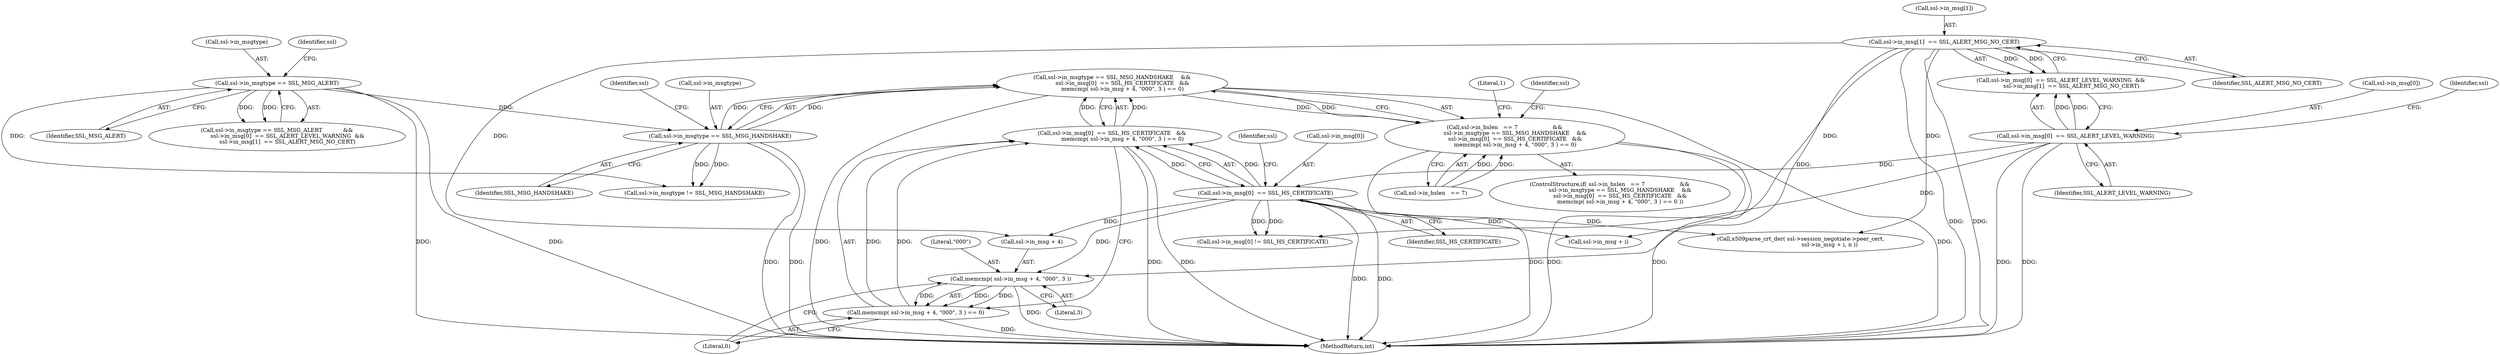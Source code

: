 digraph "0_polarssl_1922a4e6aade7b1d685af19d4d9339ddb5c02859@API" {
"1000237" [label="(Call,ssl->in_msgtype == SSL_MSG_HANDSHAKE    &&\n            ssl->in_msg[0]  == SSL_HS_CERTIFICATE   &&\n            memcmp( ssl->in_msg + 4, \"\0\0\0\", 3 ) == 0)"];
"1000238" [label="(Call,ssl->in_msgtype == SSL_MSG_HANDSHAKE)"];
"1000177" [label="(Call,ssl->in_msgtype == SSL_MSG_ALERT)"];
"1000243" [label="(Call,ssl->in_msg[0]  == SSL_HS_CERTIFICATE   &&\n            memcmp( ssl->in_msg + 4, \"\0\0\0\", 3 ) == 0)"];
"1000244" [label="(Call,ssl->in_msg[0]  == SSL_HS_CERTIFICATE)"];
"1000183" [label="(Call,ssl->in_msg[0]  == SSL_ALERT_LEVEL_WARNING)"];
"1000251" [label="(Call,memcmp( ssl->in_msg + 4, \"\0\0\0\", 3 ) == 0)"];
"1000252" [label="(Call,memcmp( ssl->in_msg + 4, \"\0\0\0\", 3 ))"];
"1000190" [label="(Call,ssl->in_msg[1]  == SSL_ALERT_MSG_NO_CERT)"];
"1000231" [label="(Call,ssl->in_hslen   == 7                    &&\n            ssl->in_msgtype == SSL_MSG_HANDSHAKE    &&\n            ssl->in_msg[0]  == SSL_HS_CERTIFICATE   &&\n            memcmp( ssl->in_msg + 4, \"\0\0\0\", 3 ) == 0)"];
"1000189" [label="(Identifier,SSL_ALERT_LEVEL_WARNING)"];
"1000184" [label="(Call,ssl->in_msg[0])"];
"1000247" [label="(Identifier,ssl)"];
"1000244" [label="(Call,ssl->in_msg[0]  == SSL_HS_CERTIFICATE)"];
"1000182" [label="(Call,ssl->in_msg[0]  == SSL_ALERT_LEVEL_WARNING  &&\n            ssl->in_msg[1]  == SSL_ALERT_MSG_NO_CERT)"];
"1000243" [label="(Call,ssl->in_msg[0]  == SSL_HS_CERTIFICATE   &&\n            memcmp( ssl->in_msg + 4, \"\0\0\0\", 3 ) == 0)"];
"1000242" [label="(Identifier,SSL_MSG_HANDSHAKE)"];
"1000237" [label="(Call,ssl->in_msgtype == SSL_MSG_HANDSHAKE    &&\n            ssl->in_msg[0]  == SSL_HS_CERTIFICATE   &&\n            memcmp( ssl->in_msg + 4, \"\0\0\0\", 3 ) == 0)"];
"1000232" [label="(Call,ssl->in_hslen   == 7)"];
"1000251" [label="(Call,memcmp( ssl->in_msg + 4, \"\0\0\0\", 3 ) == 0)"];
"1000295" [label="(Call,ssl->in_msg[0] != SSL_HS_CERTIFICATE)"];
"1000554" [label="(MethodReturn,int)"];
"1000196" [label="(Identifier,SSL_ALERT_MSG_NO_CERT)"];
"1000253" [label="(Call,ssl->in_msg + 4)"];
"1000284" [label="(Identifier,ssl)"];
"1000178" [label="(Call,ssl->in_msgtype)"];
"1000258" [label="(Literal,\"\0\0\0\")"];
"1000255" [label="(Identifier,ssl)"];
"1000193" [label="(Identifier,ssl)"];
"1000230" [label="(ControlStructure,if( ssl->in_hslen   == 7                    &&\n            ssl->in_msgtype == SSL_MSG_HANDSHAKE    &&\n            ssl->in_msg[0]  == SSL_HS_CERTIFICATE   &&\n            memcmp( ssl->in_msg + 4, \"\0\0\0\", 3 ) == 0 ))"];
"1000191" [label="(Call,ssl->in_msg[1])"];
"1000190" [label="(Call,ssl->in_msg[1]  == SSL_ALERT_MSG_NO_CERT)"];
"1000260" [label="(Literal,0)"];
"1000186" [label="(Identifier,ssl)"];
"1000176" [label="(Call,ssl->in_msgtype == SSL_MSG_ALERT            &&\n            ssl->in_msg[0]  == SSL_ALERT_LEVEL_WARNING  &&\n            ssl->in_msg[1]  == SSL_ALERT_MSG_NO_CERT)"];
"1000263" [label="(Literal,1)"];
"1000282" [label="(Call,ssl->in_msgtype != SSL_MSG_HANDSHAKE)"];
"1000238" [label="(Call,ssl->in_msgtype == SSL_MSG_HANDSHAKE)"];
"1000231" [label="(Call,ssl->in_hslen   == 7                    &&\n            ssl->in_msgtype == SSL_MSG_HANDSHAKE    &&\n            ssl->in_msg[0]  == SSL_HS_CERTIFICATE   &&\n            memcmp( ssl->in_msg + 4, \"\0\0\0\", 3 ) == 0)"];
"1000239" [label="(Call,ssl->in_msgtype)"];
"1000259" [label="(Literal,3)"];
"1000183" [label="(Call,ssl->in_msg[0]  == SSL_ALERT_LEVEL_WARNING)"];
"1000458" [label="(Call,ssl->in_msg + i)"];
"1000181" [label="(Identifier,SSL_MSG_ALERT)"];
"1000177" [label="(Call,ssl->in_msgtype == SSL_MSG_ALERT)"];
"1000245" [label="(Call,ssl->in_msg[0])"];
"1000252" [label="(Call,memcmp( ssl->in_msg + 4, \"\0\0\0\", 3 ))"];
"1000250" [label="(Identifier,SSL_HS_CERTIFICATE)"];
"1000452" [label="(Call,x509parse_crt_der( ssl->session_negotiate->peer_cert,\n                                 ssl->in_msg + i, n ))"];
"1000237" -> "1000231"  [label="AST: "];
"1000237" -> "1000238"  [label="CFG: "];
"1000237" -> "1000243"  [label="CFG: "];
"1000238" -> "1000237"  [label="AST: "];
"1000243" -> "1000237"  [label="AST: "];
"1000231" -> "1000237"  [label="CFG: "];
"1000237" -> "1000554"  [label="DDG: "];
"1000237" -> "1000554"  [label="DDG: "];
"1000237" -> "1000231"  [label="DDG: "];
"1000237" -> "1000231"  [label="DDG: "];
"1000238" -> "1000237"  [label="DDG: "];
"1000238" -> "1000237"  [label="DDG: "];
"1000243" -> "1000237"  [label="DDG: "];
"1000243" -> "1000237"  [label="DDG: "];
"1000238" -> "1000242"  [label="CFG: "];
"1000239" -> "1000238"  [label="AST: "];
"1000242" -> "1000238"  [label="AST: "];
"1000247" -> "1000238"  [label="CFG: "];
"1000238" -> "1000554"  [label="DDG: "];
"1000238" -> "1000554"  [label="DDG: "];
"1000177" -> "1000238"  [label="DDG: "];
"1000238" -> "1000282"  [label="DDG: "];
"1000238" -> "1000282"  [label="DDG: "];
"1000177" -> "1000176"  [label="AST: "];
"1000177" -> "1000181"  [label="CFG: "];
"1000178" -> "1000177"  [label="AST: "];
"1000181" -> "1000177"  [label="AST: "];
"1000186" -> "1000177"  [label="CFG: "];
"1000176" -> "1000177"  [label="CFG: "];
"1000177" -> "1000554"  [label="DDG: "];
"1000177" -> "1000554"  [label="DDG: "];
"1000177" -> "1000176"  [label="DDG: "];
"1000177" -> "1000176"  [label="DDG: "];
"1000177" -> "1000282"  [label="DDG: "];
"1000243" -> "1000244"  [label="CFG: "];
"1000243" -> "1000251"  [label="CFG: "];
"1000244" -> "1000243"  [label="AST: "];
"1000251" -> "1000243"  [label="AST: "];
"1000243" -> "1000554"  [label="DDG: "];
"1000243" -> "1000554"  [label="DDG: "];
"1000244" -> "1000243"  [label="DDG: "];
"1000244" -> "1000243"  [label="DDG: "];
"1000251" -> "1000243"  [label="DDG: "];
"1000251" -> "1000243"  [label="DDG: "];
"1000244" -> "1000250"  [label="CFG: "];
"1000245" -> "1000244"  [label="AST: "];
"1000250" -> "1000244"  [label="AST: "];
"1000255" -> "1000244"  [label="CFG: "];
"1000244" -> "1000554"  [label="DDG: "];
"1000244" -> "1000554"  [label="DDG: "];
"1000183" -> "1000244"  [label="DDG: "];
"1000244" -> "1000252"  [label="DDG: "];
"1000244" -> "1000253"  [label="DDG: "];
"1000244" -> "1000295"  [label="DDG: "];
"1000244" -> "1000295"  [label="DDG: "];
"1000244" -> "1000452"  [label="DDG: "];
"1000244" -> "1000458"  [label="DDG: "];
"1000183" -> "1000182"  [label="AST: "];
"1000183" -> "1000189"  [label="CFG: "];
"1000184" -> "1000183"  [label="AST: "];
"1000189" -> "1000183"  [label="AST: "];
"1000193" -> "1000183"  [label="CFG: "];
"1000182" -> "1000183"  [label="CFG: "];
"1000183" -> "1000554"  [label="DDG: "];
"1000183" -> "1000554"  [label="DDG: "];
"1000183" -> "1000182"  [label="DDG: "];
"1000183" -> "1000182"  [label="DDG: "];
"1000183" -> "1000295"  [label="DDG: "];
"1000251" -> "1000260"  [label="CFG: "];
"1000252" -> "1000251"  [label="AST: "];
"1000260" -> "1000251"  [label="AST: "];
"1000251" -> "1000554"  [label="DDG: "];
"1000252" -> "1000251"  [label="DDG: "];
"1000252" -> "1000251"  [label="DDG: "];
"1000252" -> "1000251"  [label="DDG: "];
"1000252" -> "1000259"  [label="CFG: "];
"1000253" -> "1000252"  [label="AST: "];
"1000258" -> "1000252"  [label="AST: "];
"1000259" -> "1000252"  [label="AST: "];
"1000260" -> "1000252"  [label="CFG: "];
"1000252" -> "1000554"  [label="DDG: "];
"1000190" -> "1000252"  [label="DDG: "];
"1000190" -> "1000182"  [label="AST: "];
"1000190" -> "1000196"  [label="CFG: "];
"1000191" -> "1000190"  [label="AST: "];
"1000196" -> "1000190"  [label="AST: "];
"1000182" -> "1000190"  [label="CFG: "];
"1000190" -> "1000554"  [label="DDG: "];
"1000190" -> "1000554"  [label="DDG: "];
"1000190" -> "1000182"  [label="DDG: "];
"1000190" -> "1000182"  [label="DDG: "];
"1000190" -> "1000253"  [label="DDG: "];
"1000190" -> "1000452"  [label="DDG: "];
"1000190" -> "1000458"  [label="DDG: "];
"1000231" -> "1000230"  [label="AST: "];
"1000231" -> "1000232"  [label="CFG: "];
"1000232" -> "1000231"  [label="AST: "];
"1000263" -> "1000231"  [label="CFG: "];
"1000284" -> "1000231"  [label="CFG: "];
"1000231" -> "1000554"  [label="DDG: "];
"1000231" -> "1000554"  [label="DDG: "];
"1000231" -> "1000554"  [label="DDG: "];
"1000232" -> "1000231"  [label="DDG: "];
"1000232" -> "1000231"  [label="DDG: "];
}
